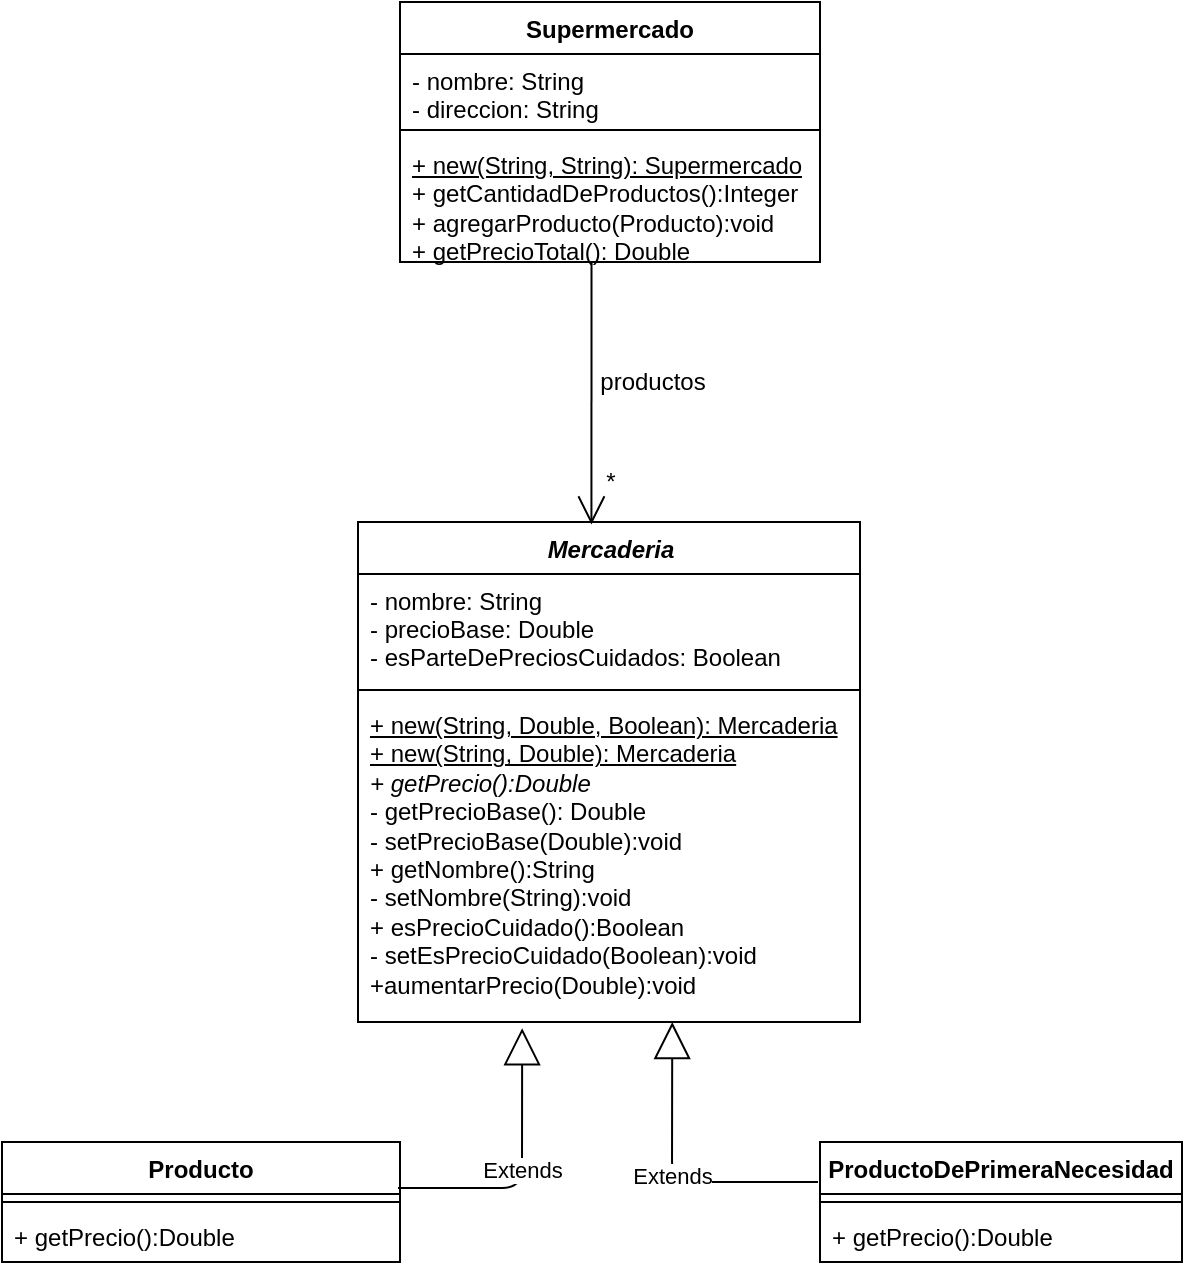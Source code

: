 <mxfile version="13.0.3" type="device"><diagram id="aVwgeKUBKw7CmxeiZbnb" name="Page-1"><mxGraphModel dx="1014" dy="600" grid="1" gridSize="10" guides="1" tooltips="1" connect="1" arrows="1" fold="1" page="1" pageScale="1" pageWidth="827" pageHeight="1169" math="0" shadow="0"><root><mxCell id="0"/><mxCell id="1" parent="0"/><mxCell id="_VcC3xjchaj_FnnUe6Oz-1" value="Supermercado" style="swimlane;fontStyle=1;align=center;verticalAlign=top;childLayout=stackLayout;horizontal=1;startSize=26;horizontalStack=0;resizeParent=1;resizeParentMax=0;resizeLast=0;collapsible=1;marginBottom=0;" parent="1" vertex="1"><mxGeometry x="309" y="120" width="210" height="130" as="geometry"/></mxCell><mxCell id="_VcC3xjchaj_FnnUe6Oz-2" value="- nombre: String&#10;- direccion: String" style="text;strokeColor=none;fillColor=none;align=left;verticalAlign=top;spacingLeft=4;spacingRight=4;overflow=hidden;rotatable=0;points=[[0,0.5],[1,0.5]];portConstraint=eastwest;" parent="_VcC3xjchaj_FnnUe6Oz-1" vertex="1"><mxGeometry y="26" width="210" height="34" as="geometry"/></mxCell><mxCell id="_VcC3xjchaj_FnnUe6Oz-3" value="" style="line;strokeWidth=1;fillColor=none;align=left;verticalAlign=middle;spacingTop=-1;spacingLeft=3;spacingRight=3;rotatable=0;labelPosition=right;points=[];portConstraint=eastwest;" parent="_VcC3xjchaj_FnnUe6Oz-1" vertex="1"><mxGeometry y="60" width="210" height="8" as="geometry"/></mxCell><mxCell id="_VcC3xjchaj_FnnUe6Oz-4" value="&lt;u&gt;+ new(String, String): Supermercado&lt;br&gt;&lt;/u&gt;+ getCantidadDeProductos():Integer&lt;br&gt;+ agregarProducto(Producto):void&lt;br&gt;+ getPrecioTotal(): Double" style="text;strokeColor=none;fillColor=none;align=left;verticalAlign=top;spacingLeft=4;spacingRight=4;overflow=hidden;rotatable=0;points=[[0,0.5],[1,0.5]];portConstraint=eastwest;html=1;" parent="_VcC3xjchaj_FnnUe6Oz-1" vertex="1"><mxGeometry y="68" width="210" height="62" as="geometry"/></mxCell><mxCell id="xjDJow8wUDrgqXp8bZeA-2" value="&lt;i&gt;Mercaderia&lt;/i&gt;" style="swimlane;fontStyle=1;align=center;verticalAlign=top;childLayout=stackLayout;horizontal=1;startSize=26;horizontalStack=0;resizeParent=1;resizeParentMax=0;resizeLast=0;collapsible=1;marginBottom=0;html=1;" vertex="1" parent="1"><mxGeometry x="288" y="380" width="251" height="250" as="geometry"/></mxCell><mxCell id="xjDJow8wUDrgqXp8bZeA-3" value="- nombre: String&#10;- precioBase: Double&#10;- esParteDePreciosCuidados: Boolean" style="text;strokeColor=none;fillColor=none;align=left;verticalAlign=top;spacingLeft=4;spacingRight=4;overflow=hidden;rotatable=0;points=[[0,0.5],[1,0.5]];portConstraint=eastwest;" vertex="1" parent="xjDJow8wUDrgqXp8bZeA-2"><mxGeometry y="26" width="251" height="54" as="geometry"/></mxCell><mxCell id="xjDJow8wUDrgqXp8bZeA-4" value="" style="line;strokeWidth=1;fillColor=none;align=left;verticalAlign=middle;spacingTop=-1;spacingLeft=3;spacingRight=3;rotatable=0;labelPosition=right;points=[];portConstraint=eastwest;" vertex="1" parent="xjDJow8wUDrgqXp8bZeA-2"><mxGeometry y="80" width="251" height="8" as="geometry"/></mxCell><mxCell id="xjDJow8wUDrgqXp8bZeA-5" value="&lt;span style=&quot;font-style: normal&quot;&gt;&lt;u&gt;+ new(String, Double, Boolean): Mercaderia&lt;br&gt;+ new(String, Double): Mercaderia&lt;/u&gt;&lt;/span&gt;&lt;br&gt;+ getPrecio():Double&amp;nbsp;&lt;br&gt;&lt;span style=&quot;font-style: normal&quot;&gt;- getPrecioBase(): Double&lt;br&gt;- setPrecioBase(Double):void&lt;br&gt;+ getNombre():String&lt;br&gt;- setNombre(String):void&lt;br&gt;+ esPrecioCuidado():Boolean&lt;br&gt;- setEsPrecioCuidado(Boolean):void&lt;br&gt;+aumentarPrecio(Double):void&lt;br&gt;&lt;/span&gt;" style="text;strokeColor=none;fillColor=none;align=left;verticalAlign=top;spacingLeft=4;spacingRight=4;overflow=hidden;rotatable=0;points=[[0,0.5],[1,0.5]];portConstraint=eastwest;fontStyle=2;html=1;" vertex="1" parent="xjDJow8wUDrgqXp8bZeA-2"><mxGeometry y="88" width="251" height="162" as="geometry"/></mxCell><mxCell id="xjDJow8wUDrgqXp8bZeA-6" value="Producto" style="swimlane;fontStyle=1;align=center;verticalAlign=top;childLayout=stackLayout;horizontal=1;startSize=26;horizontalStack=0;resizeParent=1;resizeParentMax=0;resizeLast=0;collapsible=1;marginBottom=0;" vertex="1" parent="1"><mxGeometry x="110" y="690" width="199" height="60" as="geometry"/></mxCell><mxCell id="xjDJow8wUDrgqXp8bZeA-8" value="" style="line;strokeWidth=1;fillColor=none;align=left;verticalAlign=middle;spacingTop=-1;spacingLeft=3;spacingRight=3;rotatable=0;labelPosition=right;points=[];portConstraint=eastwest;" vertex="1" parent="xjDJow8wUDrgqXp8bZeA-6"><mxGeometry y="26" width="199" height="8" as="geometry"/></mxCell><mxCell id="xjDJow8wUDrgqXp8bZeA-9" value="+ getPrecio():Double" style="text;strokeColor=none;fillColor=none;align=left;verticalAlign=top;spacingLeft=4;spacingRight=4;overflow=hidden;rotatable=0;points=[[0,0.5],[1,0.5]];portConstraint=eastwest;" vertex="1" parent="xjDJow8wUDrgqXp8bZeA-6"><mxGeometry y="34" width="199" height="26" as="geometry"/></mxCell><mxCell id="xjDJow8wUDrgqXp8bZeA-10" value="ProductoDePrimeraNecesidad" style="swimlane;fontStyle=1;align=center;verticalAlign=top;childLayout=stackLayout;horizontal=1;startSize=26;horizontalStack=0;resizeParent=1;resizeParentMax=0;resizeLast=0;collapsible=1;marginBottom=0;" vertex="1" parent="1"><mxGeometry x="519" y="690" width="181" height="60" as="geometry"/></mxCell><mxCell id="xjDJow8wUDrgqXp8bZeA-12" value="" style="line;strokeWidth=1;fillColor=none;align=left;verticalAlign=middle;spacingTop=-1;spacingLeft=3;spacingRight=3;rotatable=0;labelPosition=right;points=[];portConstraint=eastwest;" vertex="1" parent="xjDJow8wUDrgqXp8bZeA-10"><mxGeometry y="26" width="181" height="8" as="geometry"/></mxCell><mxCell id="xjDJow8wUDrgqXp8bZeA-13" value="+ getPrecio():Double" style="text;strokeColor=none;fillColor=none;align=left;verticalAlign=top;spacingLeft=4;spacingRight=4;overflow=hidden;rotatable=0;points=[[0,0.5],[1,0.5]];portConstraint=eastwest;" vertex="1" parent="xjDJow8wUDrgqXp8bZeA-10"><mxGeometry y="34" width="181" height="26" as="geometry"/></mxCell><mxCell id="xjDJow8wUDrgqXp8bZeA-14" value="Extends" style="endArrow=block;endSize=16;endFill=0;html=1;entryX=0.327;entryY=1.019;entryDx=0;entryDy=0;entryPerimeter=0;exitX=0.995;exitY=0.383;exitDx=0;exitDy=0;exitPerimeter=0;" edge="1" parent="1" source="xjDJow8wUDrgqXp8bZeA-6" target="xjDJow8wUDrgqXp8bZeA-5"><mxGeometry width="160" relative="1" as="geometry"><mxPoint x="330" y="719.5" as="sourcePoint"/><mxPoint x="490" y="719.5" as="targetPoint"/><Array as="points"><mxPoint x="370" y="713"/></Array></mxGeometry></mxCell><mxCell id="xjDJow8wUDrgqXp8bZeA-15" value="Extends" style="endArrow=block;endSize=16;endFill=0;html=1;entryX=0.626;entryY=1;entryDx=0;entryDy=0;entryPerimeter=0;" edge="1" parent="1" target="xjDJow8wUDrgqXp8bZeA-5"><mxGeometry width="160" relative="1" as="geometry"><mxPoint x="518" y="710" as="sourcePoint"/><mxPoint x="445.037" y="643.078" as="targetPoint"/><Array as="points"><mxPoint x="445" y="710"/></Array></mxGeometry></mxCell><mxCell id="xjDJow8wUDrgqXp8bZeA-16" value="" style="endArrow=open;endFill=1;endSize=12;html=1;exitX=0.456;exitY=1.009;exitDx=0;exitDy=0;exitPerimeter=0;entryX=0.465;entryY=0.005;entryDx=0;entryDy=0;entryPerimeter=0;" edge="1" parent="1" source="_VcC3xjchaj_FnnUe6Oz-4" target="xjDJow8wUDrgqXp8bZeA-2"><mxGeometry width="160" relative="1" as="geometry"><mxPoint x="380" y="350" as="sourcePoint"/><mxPoint x="540" y="350" as="targetPoint"/></mxGeometry></mxCell><mxCell id="xjDJow8wUDrgqXp8bZeA-17" value="productos" style="text;html=1;align=center;verticalAlign=middle;resizable=0;points=[];autosize=1;" vertex="1" parent="1"><mxGeometry x="400" y="300" width="70" height="20" as="geometry"/></mxCell><mxCell id="xjDJow8wUDrgqXp8bZeA-18" value="*" style="text;html=1;align=center;verticalAlign=middle;resizable=0;points=[];autosize=1;" vertex="1" parent="1"><mxGeometry x="404" y="350" width="20" height="20" as="geometry"/></mxCell></root></mxGraphModel></diagram></mxfile>